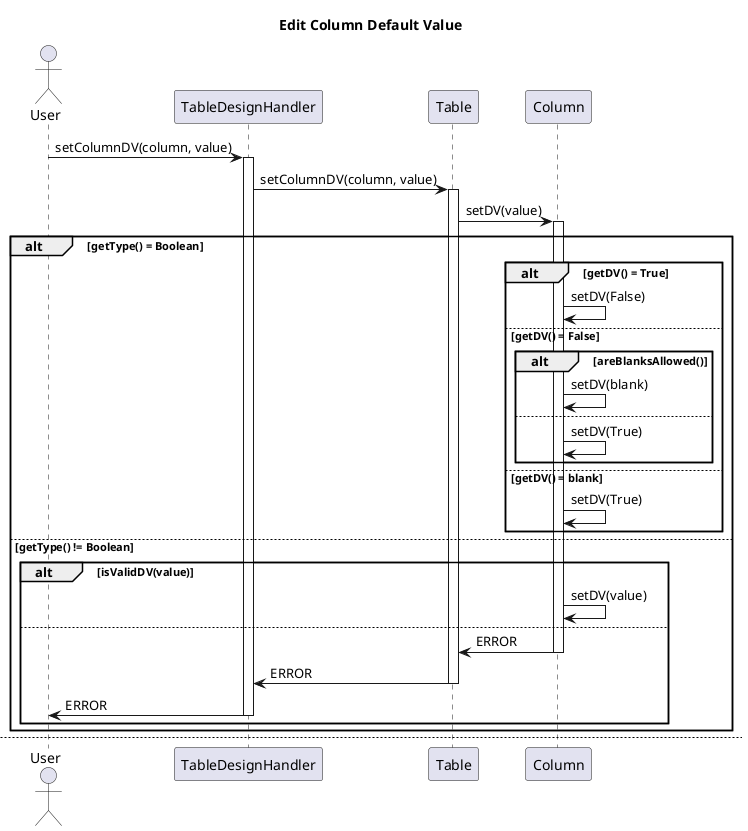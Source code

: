 @startuml
title Edit Column Default Value
Actor User




User -> TableDesignHandler: setColumnDV(column, value)
activate TableDesignHandler
TableDesignHandler -> Table: setColumnDV(column, value)
activate Table
Table -> Column: setDV(value)
activate Column
alt getType() = Boolean
    alt getDV() = True
        Column -> Column: setDV(False)
    else getDV() = False
        alt areBlanksAllowed()
            Column -> Column: setDV(blank)
        else
            Column -> Column: setDV(True)
        end
    else getDV() = blank
    note left
        hoe noemen we
        blank?
        mag dit zo?
    end note
        Column -> Column: setDV(True)

    end

else getType() != Boolean


    alt isValidDV(value)
        Column -> Column: setDV(value)
    else
        Column -> Table: ERROR
        deactivate Column
        Table -> TableDesignHandler: ERROR
        deactivate Table
        TableDesignHandler -> User: ERROR
        deactivate TableDesignHandler
    end
end



newpage 2e optie


User -> TableDesignHandler: setColumnDV(column, value)
activate TableDesignHandler
TableDesignHandler -> Table: setColumnDV(column, value)
activate Table
Table -> Column: setDV(value)
activate Column
alt getType() = Boolean
    alt areBlanksAllowed()
        alt getDV() = True
            Column -> Column: setDV(False)
        else getDV() = False
            Column -> Column: setDV(blank)
        else getDV() = blank
            Column -> Column: setDV(True)
        end
    else
        alt getDV() = True
            Column -> Column: setDV(False)
        else getDV() = True
            Column -> Column: setDV(False)
        else getDV() = True
            Column -> Column: setDV(False)
        end
    end

else getType() != Boolean


    alt isValidDV(value)
        Column -> Column: setDV(value)
    else
        Column -> Table: ERROR
        deactivate Column
        Table -> TableDesignHandler: ERROR
        deactivate Table
        TableDesignHandler -> User: ERROR
        deactivate TableDesignHandler
    end
end



@enduml